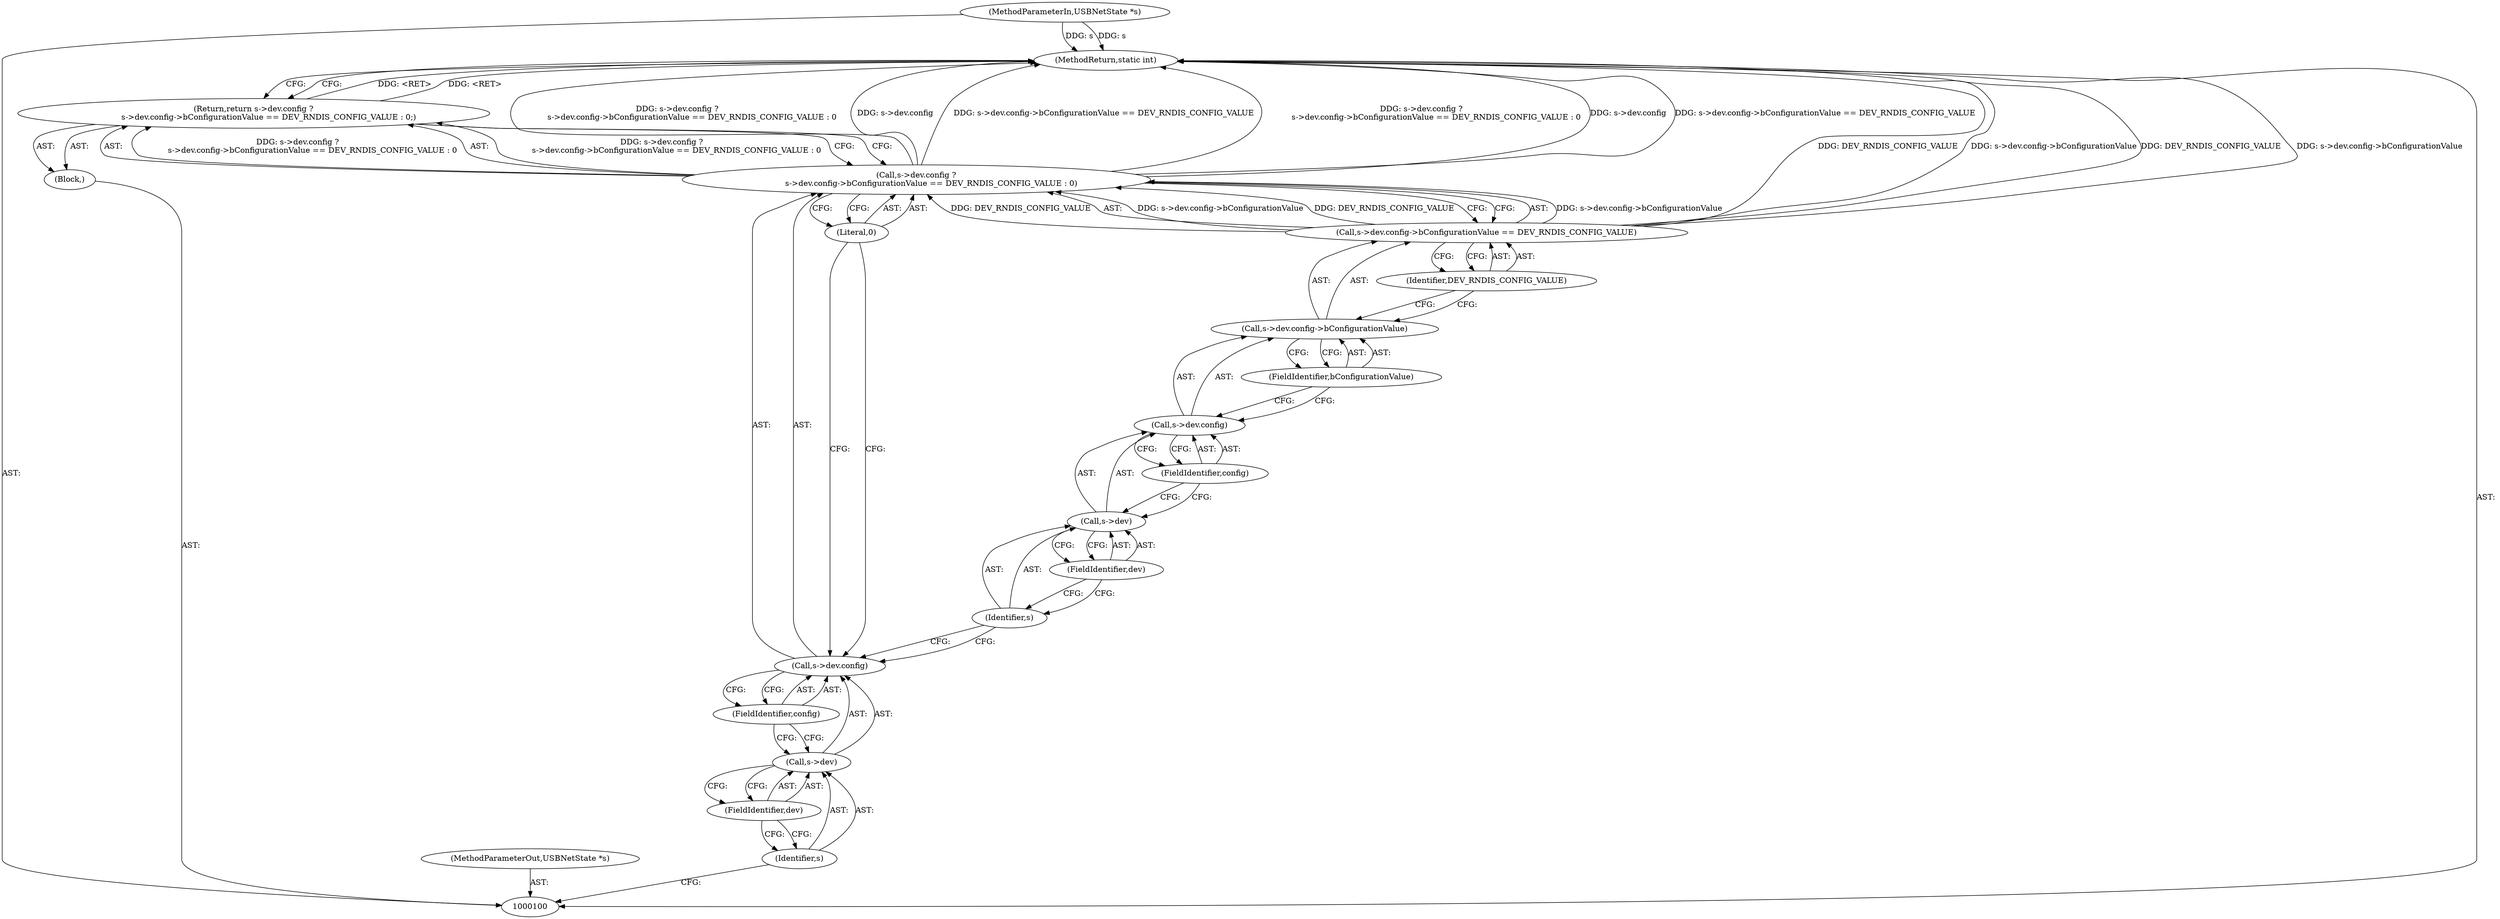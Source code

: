 digraph "0_qemu_80eecda8e5d09c442c24307f340840a5b70ea3b9" {
"1000120" [label="(MethodReturn,static int)"];
"1000101" [label="(MethodParameterIn,USBNetState *s)"];
"1000148" [label="(MethodParameterOut,USBNetState *s)"];
"1000102" [label="(Block,)"];
"1000104" [label="(Call,s->dev.config ?\n            s->dev.config->bConfigurationValue == DEV_RNDIS_CONFIG_VALUE : 0)"];
"1000105" [label="(Call,s->dev.config)"];
"1000106" [label="(Call,s->dev)"];
"1000107" [label="(Identifier,s)"];
"1000108" [label="(FieldIdentifier,dev)"];
"1000109" [label="(FieldIdentifier,config)"];
"1000103" [label="(Return,return s->dev.config ?\n            s->dev.config->bConfigurationValue == DEV_RNDIS_CONFIG_VALUE : 0;)"];
"1000110" [label="(Call,s->dev.config->bConfigurationValue == DEV_RNDIS_CONFIG_VALUE)"];
"1000111" [label="(Call,s->dev.config->bConfigurationValue)"];
"1000112" [label="(Call,s->dev.config)"];
"1000113" [label="(Call,s->dev)"];
"1000114" [label="(Identifier,s)"];
"1000115" [label="(FieldIdentifier,dev)"];
"1000116" [label="(FieldIdentifier,config)"];
"1000117" [label="(FieldIdentifier,bConfigurationValue)"];
"1000118" [label="(Identifier,DEV_RNDIS_CONFIG_VALUE)"];
"1000119" [label="(Literal,0)"];
"1000120" -> "1000100"  [label="AST: "];
"1000120" -> "1000103"  [label="CFG: "];
"1000104" -> "1000120"  [label="DDG: s->dev.config ?\n            s->dev.config->bConfigurationValue == DEV_RNDIS_CONFIG_VALUE : 0"];
"1000104" -> "1000120"  [label="DDG: s->dev.config"];
"1000104" -> "1000120"  [label="DDG: s->dev.config->bConfigurationValue == DEV_RNDIS_CONFIG_VALUE"];
"1000110" -> "1000120"  [label="DDG: DEV_RNDIS_CONFIG_VALUE"];
"1000110" -> "1000120"  [label="DDG: s->dev.config->bConfigurationValue"];
"1000101" -> "1000120"  [label="DDG: s"];
"1000103" -> "1000120"  [label="DDG: <RET>"];
"1000101" -> "1000100"  [label="AST: "];
"1000101" -> "1000120"  [label="DDG: s"];
"1000148" -> "1000100"  [label="AST: "];
"1000102" -> "1000100"  [label="AST: "];
"1000103" -> "1000102"  [label="AST: "];
"1000104" -> "1000103"  [label="AST: "];
"1000104" -> "1000110"  [label="CFG: "];
"1000104" -> "1000119"  [label="CFG: "];
"1000105" -> "1000104"  [label="AST: "];
"1000110" -> "1000104"  [label="AST: "];
"1000119" -> "1000104"  [label="AST: "];
"1000103" -> "1000104"  [label="CFG: "];
"1000104" -> "1000120"  [label="DDG: s->dev.config ?\n            s->dev.config->bConfigurationValue == DEV_RNDIS_CONFIG_VALUE : 0"];
"1000104" -> "1000120"  [label="DDG: s->dev.config"];
"1000104" -> "1000120"  [label="DDG: s->dev.config->bConfigurationValue == DEV_RNDIS_CONFIG_VALUE"];
"1000104" -> "1000103"  [label="DDG: s->dev.config ?\n            s->dev.config->bConfigurationValue == DEV_RNDIS_CONFIG_VALUE : 0"];
"1000110" -> "1000104"  [label="DDG: s->dev.config->bConfigurationValue"];
"1000110" -> "1000104"  [label="DDG: DEV_RNDIS_CONFIG_VALUE"];
"1000105" -> "1000104"  [label="AST: "];
"1000105" -> "1000109"  [label="CFG: "];
"1000106" -> "1000105"  [label="AST: "];
"1000109" -> "1000105"  [label="AST: "];
"1000114" -> "1000105"  [label="CFG: "];
"1000119" -> "1000105"  [label="CFG: "];
"1000106" -> "1000105"  [label="AST: "];
"1000106" -> "1000108"  [label="CFG: "];
"1000107" -> "1000106"  [label="AST: "];
"1000108" -> "1000106"  [label="AST: "];
"1000109" -> "1000106"  [label="CFG: "];
"1000107" -> "1000106"  [label="AST: "];
"1000107" -> "1000100"  [label="CFG: "];
"1000108" -> "1000107"  [label="CFG: "];
"1000108" -> "1000106"  [label="AST: "];
"1000108" -> "1000107"  [label="CFG: "];
"1000106" -> "1000108"  [label="CFG: "];
"1000109" -> "1000105"  [label="AST: "];
"1000109" -> "1000106"  [label="CFG: "];
"1000105" -> "1000109"  [label="CFG: "];
"1000103" -> "1000102"  [label="AST: "];
"1000103" -> "1000104"  [label="CFG: "];
"1000104" -> "1000103"  [label="AST: "];
"1000120" -> "1000103"  [label="CFG: "];
"1000103" -> "1000120"  [label="DDG: <RET>"];
"1000104" -> "1000103"  [label="DDG: s->dev.config ?\n            s->dev.config->bConfigurationValue == DEV_RNDIS_CONFIG_VALUE : 0"];
"1000110" -> "1000104"  [label="AST: "];
"1000110" -> "1000118"  [label="CFG: "];
"1000111" -> "1000110"  [label="AST: "];
"1000118" -> "1000110"  [label="AST: "];
"1000104" -> "1000110"  [label="CFG: "];
"1000110" -> "1000120"  [label="DDG: DEV_RNDIS_CONFIG_VALUE"];
"1000110" -> "1000120"  [label="DDG: s->dev.config->bConfigurationValue"];
"1000110" -> "1000104"  [label="DDG: s->dev.config->bConfigurationValue"];
"1000110" -> "1000104"  [label="DDG: DEV_RNDIS_CONFIG_VALUE"];
"1000111" -> "1000110"  [label="AST: "];
"1000111" -> "1000117"  [label="CFG: "];
"1000112" -> "1000111"  [label="AST: "];
"1000117" -> "1000111"  [label="AST: "];
"1000118" -> "1000111"  [label="CFG: "];
"1000112" -> "1000111"  [label="AST: "];
"1000112" -> "1000116"  [label="CFG: "];
"1000113" -> "1000112"  [label="AST: "];
"1000116" -> "1000112"  [label="AST: "];
"1000117" -> "1000112"  [label="CFG: "];
"1000113" -> "1000112"  [label="AST: "];
"1000113" -> "1000115"  [label="CFG: "];
"1000114" -> "1000113"  [label="AST: "];
"1000115" -> "1000113"  [label="AST: "];
"1000116" -> "1000113"  [label="CFG: "];
"1000114" -> "1000113"  [label="AST: "];
"1000114" -> "1000105"  [label="CFG: "];
"1000115" -> "1000114"  [label="CFG: "];
"1000115" -> "1000113"  [label="AST: "];
"1000115" -> "1000114"  [label="CFG: "];
"1000113" -> "1000115"  [label="CFG: "];
"1000116" -> "1000112"  [label="AST: "];
"1000116" -> "1000113"  [label="CFG: "];
"1000112" -> "1000116"  [label="CFG: "];
"1000117" -> "1000111"  [label="AST: "];
"1000117" -> "1000112"  [label="CFG: "];
"1000111" -> "1000117"  [label="CFG: "];
"1000118" -> "1000110"  [label="AST: "];
"1000118" -> "1000111"  [label="CFG: "];
"1000110" -> "1000118"  [label="CFG: "];
"1000119" -> "1000104"  [label="AST: "];
"1000119" -> "1000105"  [label="CFG: "];
"1000104" -> "1000119"  [label="CFG: "];
}
